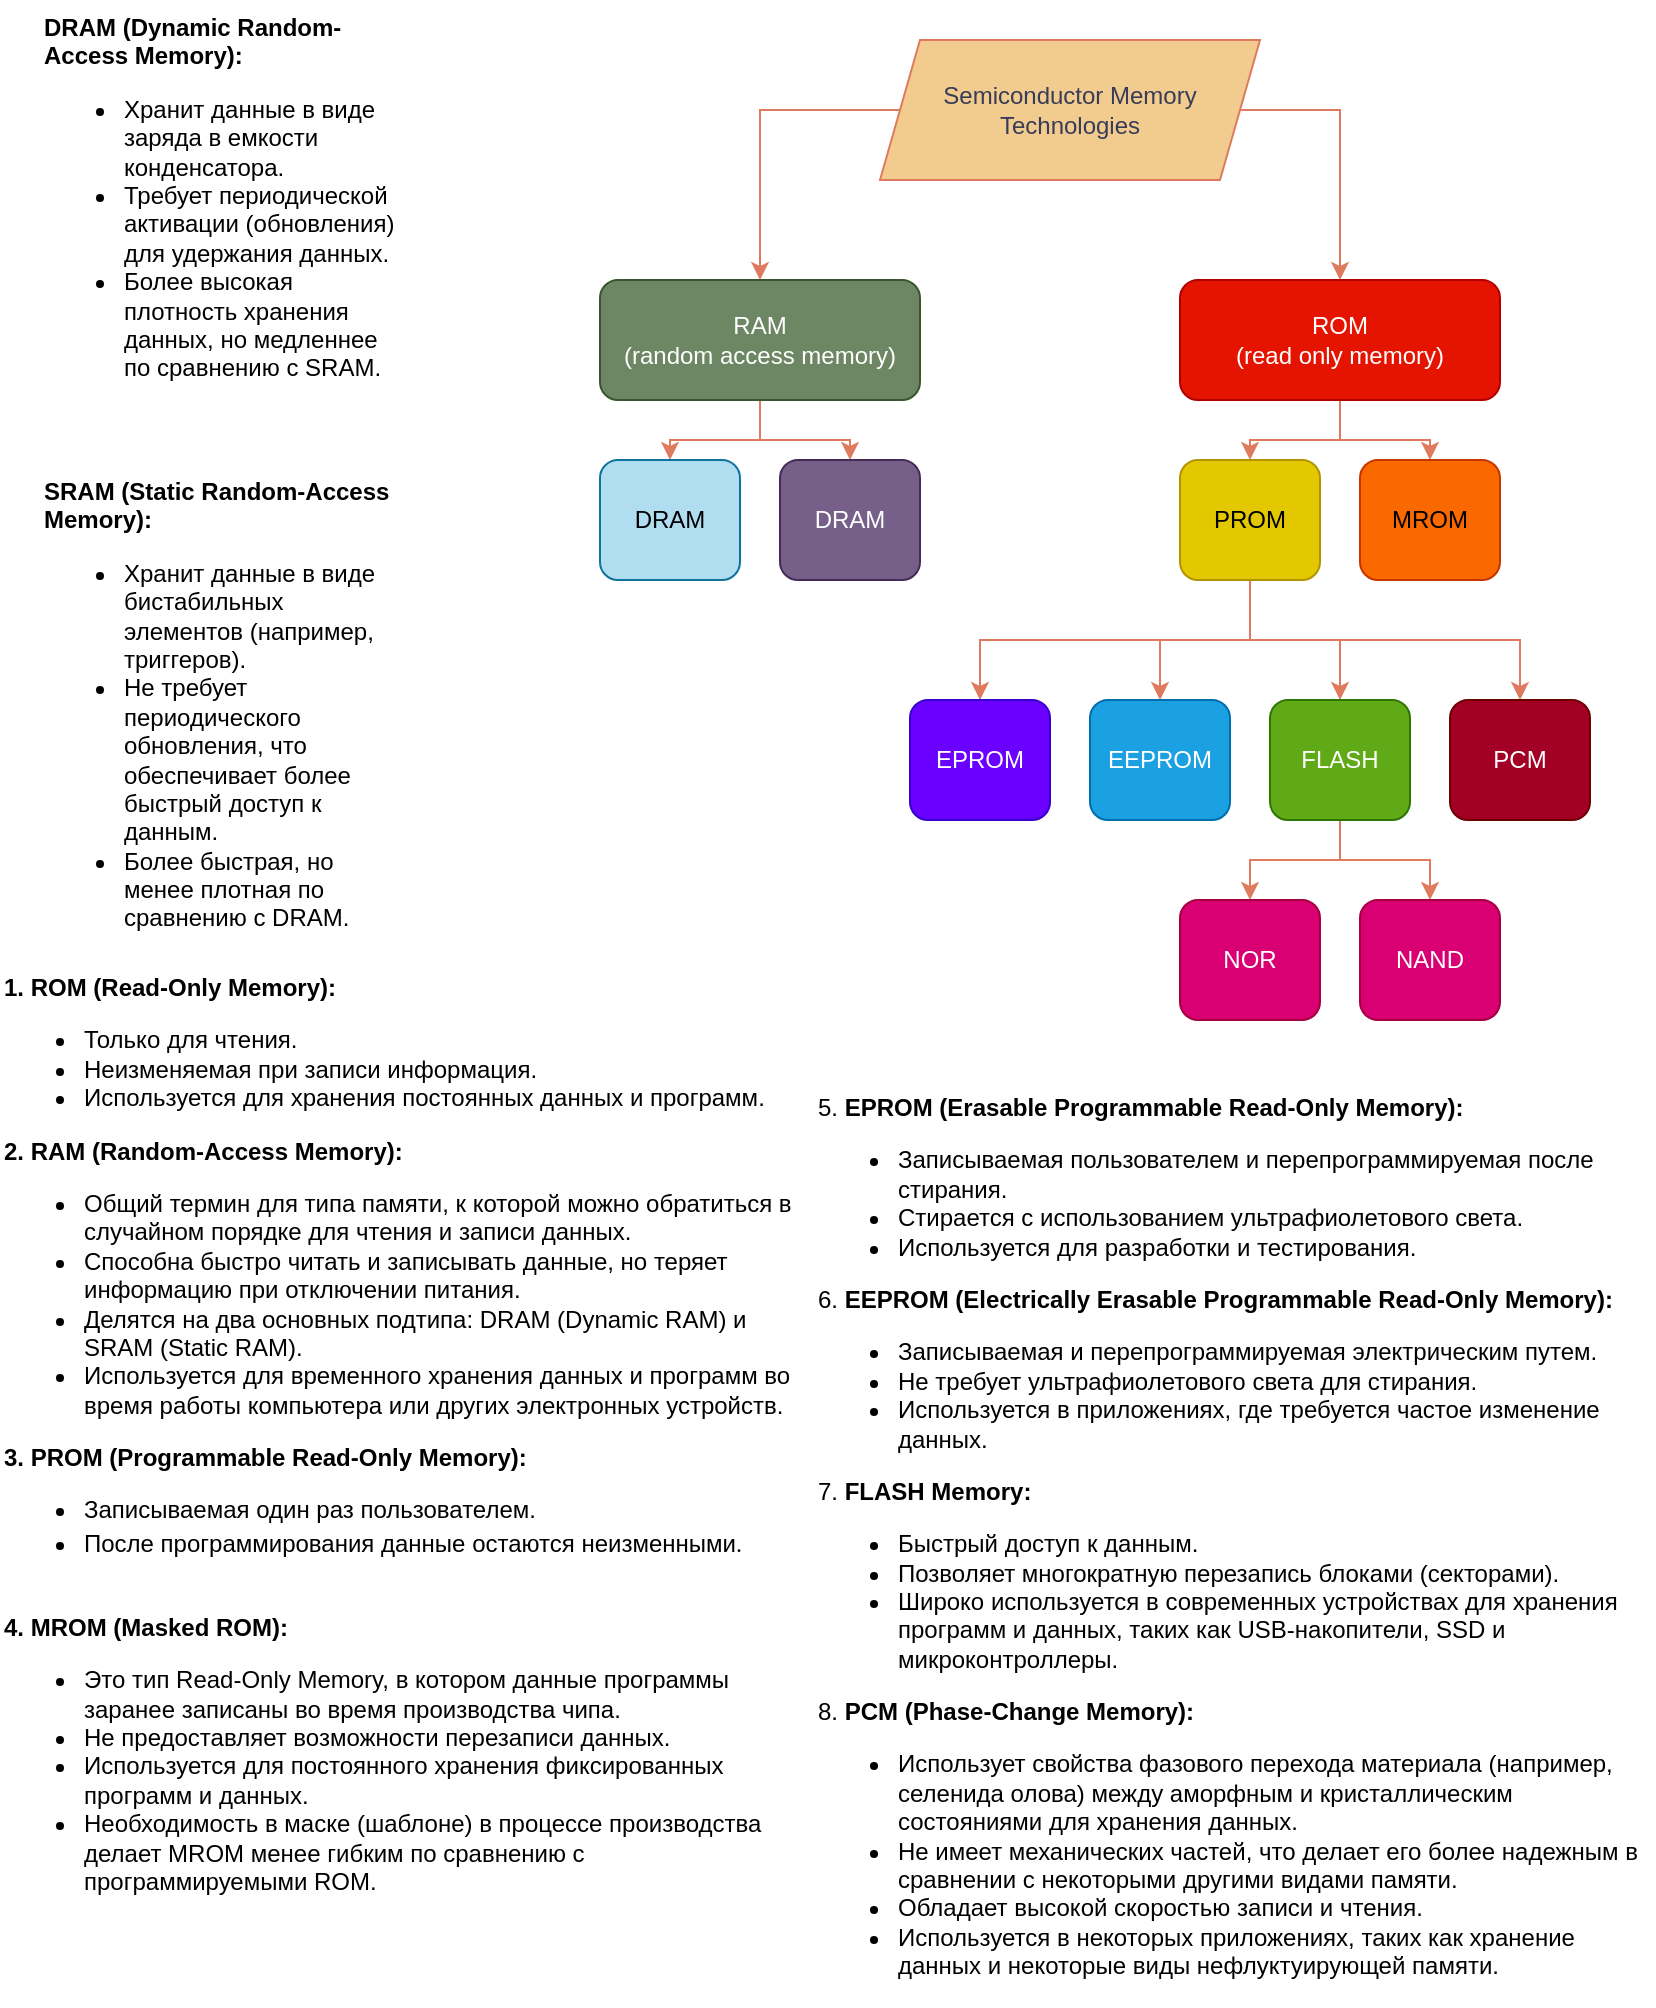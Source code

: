 <mxfile version="22.0.2" type="device">
  <diagram name="Страница — 1" id="7B8ZxjvghAJlgUH0ggax">
    <mxGraphModel dx="592" dy="350" grid="1" gridSize="10" guides="1" tooltips="1" connect="1" arrows="1" fold="1" page="1" pageScale="1" pageWidth="827" pageHeight="1169" math="0" shadow="0">
      <root>
        <mxCell id="0" />
        <mxCell id="1" parent="0" />
        <mxCell id="bGw3xRpWZ3hDp7nRGHOz-5" style="edgeStyle=orthogonalEdgeStyle;rounded=0;orthogonalLoop=1;jettySize=auto;html=1;exitX=0;exitY=0.5;exitDx=0;exitDy=0;entryX=0.5;entryY=0;entryDx=0;entryDy=0;strokeColor=#E07A5F;fontColor=default;fillColor=#F2CC8F;labelBackgroundColor=none;" edge="1" parent="1" source="bGw3xRpWZ3hDp7nRGHOz-2" target="bGw3xRpWZ3hDp7nRGHOz-3">
          <mxGeometry relative="1" as="geometry">
            <Array as="points">
              <mxPoint x="380" y="65" />
            </Array>
          </mxGeometry>
        </mxCell>
        <mxCell id="bGw3xRpWZ3hDp7nRGHOz-6" style="edgeStyle=orthogonalEdgeStyle;rounded=0;orthogonalLoop=1;jettySize=auto;html=1;exitX=1;exitY=0.5;exitDx=0;exitDy=0;entryX=0.5;entryY=0;entryDx=0;entryDy=0;strokeColor=#E07A5F;fontColor=default;fillColor=#F2CC8F;labelBackgroundColor=none;" edge="1" parent="1" source="bGw3xRpWZ3hDp7nRGHOz-2">
          <mxGeometry relative="1" as="geometry">
            <mxPoint x="670" y="150" as="targetPoint" />
            <Array as="points">
              <mxPoint x="670" y="65" />
            </Array>
          </mxGeometry>
        </mxCell>
        <mxCell id="bGw3xRpWZ3hDp7nRGHOz-2" value="Semiconductor Memory&lt;br&gt;Technologies" style="shape=parallelogram;perimeter=parallelogramPerimeter;whiteSpace=wrap;html=1;fixedSize=1;strokeColor=#E07A5F;fontColor=#393C56;fillColor=#F2CC8F;labelBackgroundColor=none;" vertex="1" parent="1">
          <mxGeometry x="440" y="30" width="190" height="70" as="geometry" />
        </mxCell>
        <mxCell id="bGw3xRpWZ3hDp7nRGHOz-10" style="edgeStyle=orthogonalEdgeStyle;rounded=0;orthogonalLoop=1;jettySize=auto;html=1;exitX=0.5;exitY=1;exitDx=0;exitDy=0;entryX=0.5;entryY=0;entryDx=0;entryDy=0;strokeColor=#E07A5F;fontColor=#393C56;fillColor=#F2CC8F;" edge="1" parent="1" source="bGw3xRpWZ3hDp7nRGHOz-3" target="bGw3xRpWZ3hDp7nRGHOz-8">
          <mxGeometry relative="1" as="geometry" />
        </mxCell>
        <mxCell id="bGw3xRpWZ3hDp7nRGHOz-11" style="edgeStyle=orthogonalEdgeStyle;rounded=0;orthogonalLoop=1;jettySize=auto;html=1;exitX=0.5;exitY=1;exitDx=0;exitDy=0;entryX=0.5;entryY=0;entryDx=0;entryDy=0;strokeColor=#E07A5F;fontColor=#393C56;fillColor=#F2CC8F;" edge="1" parent="1" source="bGw3xRpWZ3hDp7nRGHOz-3" target="bGw3xRpWZ3hDp7nRGHOz-9">
          <mxGeometry relative="1" as="geometry" />
        </mxCell>
        <mxCell id="bGw3xRpWZ3hDp7nRGHOz-3" value="RAM&lt;br&gt;(random access memory)" style="rounded=1;whiteSpace=wrap;html=1;strokeColor=#3A5431;fontColor=#ffffff;fillColor=#6d8764;labelBackgroundColor=none;" vertex="1" parent="1">
          <mxGeometry x="300" y="150" width="160" height="60" as="geometry" />
        </mxCell>
        <mxCell id="bGw3xRpWZ3hDp7nRGHOz-14" style="edgeStyle=orthogonalEdgeStyle;rounded=0;orthogonalLoop=1;jettySize=auto;html=1;exitX=0.5;exitY=1;exitDx=0;exitDy=0;entryX=0.5;entryY=0;entryDx=0;entryDy=0;strokeColor=#E07A5F;fontColor=#393C56;fillColor=#F2CC8F;" edge="1" parent="1" source="bGw3xRpWZ3hDp7nRGHOz-7" target="bGw3xRpWZ3hDp7nRGHOz-12">
          <mxGeometry relative="1" as="geometry" />
        </mxCell>
        <mxCell id="bGw3xRpWZ3hDp7nRGHOz-15" style="edgeStyle=orthogonalEdgeStyle;rounded=0;orthogonalLoop=1;jettySize=auto;html=1;exitX=0.5;exitY=1;exitDx=0;exitDy=0;entryX=0.5;entryY=0;entryDx=0;entryDy=0;strokeColor=#E07A5F;fontColor=#393C56;fillColor=#F2CC8F;" edge="1" parent="1" source="bGw3xRpWZ3hDp7nRGHOz-7" target="bGw3xRpWZ3hDp7nRGHOz-13">
          <mxGeometry relative="1" as="geometry" />
        </mxCell>
        <mxCell id="bGw3xRpWZ3hDp7nRGHOz-7" value="ROM&lt;br&gt;(read only memory)" style="rounded=1;whiteSpace=wrap;html=1;strokeColor=#B20000;fontColor=#ffffff;fillColor=#e51400;labelBackgroundColor=none;" vertex="1" parent="1">
          <mxGeometry x="590" y="150" width="160" height="60" as="geometry" />
        </mxCell>
        <mxCell id="bGw3xRpWZ3hDp7nRGHOz-8" value="DRAM" style="rounded=1;whiteSpace=wrap;html=1;strokeColor=#10739e;fillColor=#b1ddf0;labelBackgroundColor=none;" vertex="1" parent="1">
          <mxGeometry x="300" y="240" width="70" height="60" as="geometry" />
        </mxCell>
        <mxCell id="bGw3xRpWZ3hDp7nRGHOz-9" value="DRAM" style="rounded=1;whiteSpace=wrap;html=1;strokeColor=#432D57;fillColor=#76608a;labelBackgroundColor=none;fontColor=#ffffff;" vertex="1" parent="1">
          <mxGeometry x="390" y="240" width="70" height="60" as="geometry" />
        </mxCell>
        <mxCell id="bGw3xRpWZ3hDp7nRGHOz-20" style="edgeStyle=orthogonalEdgeStyle;rounded=0;orthogonalLoop=1;jettySize=auto;html=1;exitX=0.5;exitY=1;exitDx=0;exitDy=0;entryX=0.5;entryY=0;entryDx=0;entryDy=0;strokeColor=#E07A5F;fontColor=#393C56;fillColor=#F2CC8F;" edge="1" parent="1" source="bGw3xRpWZ3hDp7nRGHOz-12" target="bGw3xRpWZ3hDp7nRGHOz-16">
          <mxGeometry relative="1" as="geometry" />
        </mxCell>
        <mxCell id="bGw3xRpWZ3hDp7nRGHOz-21" style="edgeStyle=orthogonalEdgeStyle;rounded=0;orthogonalLoop=1;jettySize=auto;html=1;exitX=0.5;exitY=1;exitDx=0;exitDy=0;entryX=0.5;entryY=0;entryDx=0;entryDy=0;strokeColor=#E07A5F;fontColor=#393C56;fillColor=#F2CC8F;" edge="1" parent="1" source="bGw3xRpWZ3hDp7nRGHOz-12" target="bGw3xRpWZ3hDp7nRGHOz-17">
          <mxGeometry relative="1" as="geometry" />
        </mxCell>
        <mxCell id="bGw3xRpWZ3hDp7nRGHOz-22" style="edgeStyle=orthogonalEdgeStyle;rounded=0;orthogonalLoop=1;jettySize=auto;html=1;exitX=0.5;exitY=1;exitDx=0;exitDy=0;entryX=0.5;entryY=0;entryDx=0;entryDy=0;strokeColor=#E07A5F;fontColor=#393C56;fillColor=#F2CC8F;" edge="1" parent="1" source="bGw3xRpWZ3hDp7nRGHOz-12" target="bGw3xRpWZ3hDp7nRGHOz-18">
          <mxGeometry relative="1" as="geometry" />
        </mxCell>
        <mxCell id="bGw3xRpWZ3hDp7nRGHOz-23" style="edgeStyle=orthogonalEdgeStyle;rounded=0;orthogonalLoop=1;jettySize=auto;html=1;exitX=0.5;exitY=1;exitDx=0;exitDy=0;entryX=0.5;entryY=0;entryDx=0;entryDy=0;strokeColor=#E07A5F;fontColor=#393C56;fillColor=#F2CC8F;" edge="1" parent="1" source="bGw3xRpWZ3hDp7nRGHOz-12" target="bGw3xRpWZ3hDp7nRGHOz-19">
          <mxGeometry relative="1" as="geometry" />
        </mxCell>
        <mxCell id="bGw3xRpWZ3hDp7nRGHOz-12" value="PROM" style="rounded=1;whiteSpace=wrap;html=1;strokeColor=#B09500;fillColor=#e3c800;labelBackgroundColor=none;fontColor=#000000;" vertex="1" parent="1">
          <mxGeometry x="590" y="240" width="70" height="60" as="geometry" />
        </mxCell>
        <mxCell id="bGw3xRpWZ3hDp7nRGHOz-13" value="MROM" style="rounded=1;whiteSpace=wrap;html=1;strokeColor=#C73500;fillColor=#fa6800;labelBackgroundColor=none;fontColor=#000000;" vertex="1" parent="1">
          <mxGeometry x="680" y="240" width="70" height="60" as="geometry" />
        </mxCell>
        <mxCell id="bGw3xRpWZ3hDp7nRGHOz-16" value="EPROM" style="rounded=1;whiteSpace=wrap;html=1;strokeColor=#3700CC;fillColor=#6a00ff;labelBackgroundColor=none;fontColor=#ffffff;" vertex="1" parent="1">
          <mxGeometry x="455" y="360" width="70" height="60" as="geometry" />
        </mxCell>
        <mxCell id="bGw3xRpWZ3hDp7nRGHOz-17" value="EEPROM" style="rounded=1;whiteSpace=wrap;html=1;strokeColor=#006EAF;fillColor=#1ba1e2;labelBackgroundColor=none;fontColor=#ffffff;" vertex="1" parent="1">
          <mxGeometry x="545" y="360" width="70" height="60" as="geometry" />
        </mxCell>
        <mxCell id="bGw3xRpWZ3hDp7nRGHOz-26" style="edgeStyle=orthogonalEdgeStyle;rounded=0;orthogonalLoop=1;jettySize=auto;html=1;exitX=0.5;exitY=1;exitDx=0;exitDy=0;entryX=0.5;entryY=0;entryDx=0;entryDy=0;strokeColor=#E07A5F;fontColor=#393C56;fillColor=#F2CC8F;" edge="1" parent="1" source="bGw3xRpWZ3hDp7nRGHOz-18" target="bGw3xRpWZ3hDp7nRGHOz-24">
          <mxGeometry relative="1" as="geometry" />
        </mxCell>
        <mxCell id="bGw3xRpWZ3hDp7nRGHOz-27" style="edgeStyle=orthogonalEdgeStyle;rounded=0;orthogonalLoop=1;jettySize=auto;html=1;exitX=0.5;exitY=1;exitDx=0;exitDy=0;entryX=0.5;entryY=0;entryDx=0;entryDy=0;strokeColor=#E07A5F;fontColor=#393C56;fillColor=#F2CC8F;" edge="1" parent="1" source="bGw3xRpWZ3hDp7nRGHOz-18" target="bGw3xRpWZ3hDp7nRGHOz-25">
          <mxGeometry relative="1" as="geometry" />
        </mxCell>
        <mxCell id="bGw3xRpWZ3hDp7nRGHOz-18" value="FLASH" style="rounded=1;whiteSpace=wrap;html=1;strokeColor=#2D7600;fillColor=#60a917;labelBackgroundColor=none;fontColor=#ffffff;" vertex="1" parent="1">
          <mxGeometry x="635" y="360" width="70" height="60" as="geometry" />
        </mxCell>
        <mxCell id="bGw3xRpWZ3hDp7nRGHOz-19" value="PCM" style="rounded=1;whiteSpace=wrap;html=1;strokeColor=#6F0000;fillColor=#a20025;labelBackgroundColor=none;fontColor=#ffffff;" vertex="1" parent="1">
          <mxGeometry x="725" y="360" width="70" height="60" as="geometry" />
        </mxCell>
        <mxCell id="bGw3xRpWZ3hDp7nRGHOz-24" value="NOR" style="rounded=1;whiteSpace=wrap;html=1;strokeColor=#A50040;fillColor=#d80073;labelBackgroundColor=none;fontColor=#ffffff;" vertex="1" parent="1">
          <mxGeometry x="590" y="460" width="70" height="60" as="geometry" />
        </mxCell>
        <mxCell id="bGw3xRpWZ3hDp7nRGHOz-25" value="NAND" style="rounded=1;whiteSpace=wrap;html=1;strokeColor=#A50040;fillColor=#d80073;labelBackgroundColor=none;fontColor=#ffffff;" vertex="1" parent="1">
          <mxGeometry x="680" y="460" width="70" height="60" as="geometry" />
        </mxCell>
        <mxCell id="bGw3xRpWZ3hDp7nRGHOz-28" value="&lt;font color=&quot;#000000&quot;&gt;&lt;strong style=&quot;background-color: initial;&quot;&gt;DRAM (Dynamic Random-Access Memory):&lt;/strong&gt;&lt;br&gt;&lt;ul&gt;&lt;li&gt;&lt;font color=&quot;#000000&quot;&gt;&lt;span style=&quot;background-color: initial;&quot;&gt;Хранит данные в виде заряда в емкости конденсатора.&lt;/span&gt;&lt;/font&gt;&lt;/li&gt;&lt;li&gt;&lt;font color=&quot;#000000&quot;&gt;&lt;span style=&quot;background-color: initial;&quot;&gt;Требует периодической активации (обновления) для удержания данных.&lt;/span&gt;&lt;/font&gt;&lt;/li&gt;&lt;li&gt;&lt;font color=&quot;#000000&quot;&gt;&lt;span style=&quot;background-color: initial;&quot;&gt;Более высокая плотность хранения данных, но медленнее по сравнению с SRAM.&lt;/span&gt;&lt;/font&gt;&lt;/li&gt;&lt;/ul&gt;&lt;/font&gt;" style="text;whiteSpace=wrap;html=1;fontColor=#393C56;" vertex="1" parent="1">
          <mxGeometry x="20" y="10" width="180" height="120" as="geometry" />
        </mxCell>
        <mxCell id="bGw3xRpWZ3hDp7nRGHOz-29" value="&lt;p&gt;&lt;font color=&quot;#000000&quot;&gt;&lt;strong style=&quot;background-color: initial;&quot;&gt;SRAM (Static Random-Access Memory):&lt;/strong&gt;&lt;br&gt;&lt;/font&gt;&lt;/p&gt;&lt;font color=&quot;#000000&quot;&gt;&lt;ul&gt;&lt;li&gt;&lt;font color=&quot;#000000&quot;&gt;&lt;span style=&quot;background-color: initial;&quot;&gt;Хранит данные в виде бистабильных элементов (например, триггеров).&lt;/span&gt;&lt;/font&gt;&lt;/li&gt;&lt;li&gt;&lt;font color=&quot;#000000&quot;&gt;&lt;span style=&quot;background-color: initial;&quot;&gt;Не требует периодического обновления, что обеспечивает более быстрый доступ к данным.&lt;/span&gt;&lt;/font&gt;&lt;/li&gt;&lt;li&gt;&lt;font color=&quot;#000000&quot;&gt;&lt;span style=&quot;background-color: initial;&quot;&gt;Более быстрая, но менее плотная по сравнению с DRAM.&lt;/span&gt;&lt;/font&gt;&lt;/li&gt;&lt;/ul&gt;&lt;/font&gt;&lt;p&gt;&lt;/p&gt;" style="text;whiteSpace=wrap;html=1;fontColor=#FFFFFF;" vertex="1" parent="1">
          <mxGeometry x="20" y="230" width="180" height="120" as="geometry" />
        </mxCell>
        <mxCell id="bGw3xRpWZ3hDp7nRGHOz-30" value="&lt;font color=&quot;#000000&quot;&gt;&lt;strong style=&quot;background-color: initial;&quot;&gt;1. ROM (Read-Only Memory):&lt;/strong&gt;&lt;br&gt;&lt;ul&gt;&lt;li&gt;&lt;font color=&quot;#000000&quot;&gt;&lt;span style=&quot;background-color: initial;&quot;&gt;Только для чтения.&lt;/span&gt;&lt;/font&gt;&lt;/li&gt;&lt;li&gt;&lt;font color=&quot;#000000&quot;&gt;&lt;span style=&quot;background-color: initial;&quot;&gt;Неизменяемая при записи информация.&lt;/span&gt;&lt;/font&gt;&lt;/li&gt;&lt;li&gt;&lt;font color=&quot;#000000&quot;&gt;&lt;span style=&quot;background-color: initial;&quot;&gt;Используется для хранения постоянных данных и программ&lt;/span&gt;&lt;span style=&quot;background-color: initial;&quot;&gt;.&lt;/span&gt;&lt;/font&gt;&lt;/li&gt;&lt;/ul&gt;&lt;p style=&quot;background-color: initial; display: inline !important;&quot;&gt;&lt;strong&gt;2. RAM (Random-Access Memory):&lt;/strong&gt;&lt;/p&gt;&lt;/font&gt;&lt;p style=&quot;background-color: initial;&quot;&gt;&lt;font color=&quot;#000000&quot;&gt;&lt;strong&gt;&lt;/strong&gt;&lt;/font&gt;&lt;/p&gt;&lt;font color=&quot;#000000&quot;&gt;&lt;ul&gt;&lt;li&gt;&lt;font color=&quot;#000000&quot;&gt;&lt;span style=&quot;background-color: initial;&quot;&gt;Общий термин для типа памяти, к которой можно обратиться в случайном порядке для чтения и записи данных.&lt;/span&gt;&lt;/font&gt;&lt;/li&gt;&lt;li&gt;&lt;font color=&quot;#000000&quot;&gt;&lt;span style=&quot;background-color: initial;&quot;&gt;Способна быстро читать и записывать данные, но теряет информацию при отключении питания.&lt;/span&gt;&lt;/font&gt;&lt;/li&gt;&lt;li&gt;&lt;font color=&quot;#000000&quot;&gt;&lt;span style=&quot;background-color: initial;&quot;&gt;Делятся на два основных подтипа: DRAM (Dynamic RAM) и SRAM (Static RAM).&lt;/span&gt;&lt;/font&gt;&lt;/li&gt;&lt;li&gt;&lt;font color=&quot;#000000&quot;&gt;&lt;span style=&quot;background-color: initial;&quot;&gt;Используется для временного хранения данных и программ во время работы компьютера или других электронных устройств.&lt;/span&gt;&lt;/font&gt;&lt;/li&gt;&lt;/ul&gt;&lt;/font&gt;&lt;p style=&quot;mso-margin-top-alt:auto;mso-margin-bottom-alt:auto;&lt;br/&gt;line-height:normal&quot; class=&quot;MsoNormal&quot;&gt;&lt;b&gt;&lt;font color=&quot;#000000&quot;&gt;3. PROM (Programmable Read-Only Memory):&lt;/font&gt;&lt;/b&gt;&lt;/p&gt;&lt;ul style=&quot;line-height: 120%;&quot; type=&quot;disc&quot;&gt; &lt;li style=&quot;color:black;mso-themecolor:text1;mso-margin-top-alt:&lt;br/&gt;     auto;mso-margin-bottom-alt:auto;line-height:normal;mso-list:l0 level1 lfo1;&lt;br/&gt;     tab-stops:list 36.0pt&quot; class=&quot;MsoNormal&quot;&gt;&lt;span style=&quot;border: 1pt none windowtext; padding: 0cm;&quot;&gt;Записываемая один раз пользователем.&lt;/span&gt;&lt;/li&gt; &lt;li style=&quot;color:black;mso-themecolor:text1;mso-margin-top-alt:&lt;br/&gt;     auto;mso-margin-bottom-alt:auto;line-height:normal;mso-list:l0 level1 lfo1;&lt;br/&gt;     tab-stops:list 36.0pt&quot; class=&quot;MsoNormal&quot;&gt;&lt;span style=&quot;border: 1pt none windowtext; padding: 0cm;&quot;&gt;После программирования данные остаются неизменными&lt;/span&gt;&lt;span style=&quot;font-family: &amp;quot;Times New Roman&amp;quot;, serif; border: 1pt none windowtext; padding: 0cm;&quot;&gt;.&lt;/span&gt;&lt;span style=&quot;font-size:12.0pt;font-family:&amp;quot;Times New Roman&amp;quot;,serif;mso-fareast-font-family:&lt;br/&gt;     &amp;quot;Times New Roman&amp;quot;;mso-fareast-language:RU&quot;&gt;&lt;/span&gt;&lt;/li&gt;&lt;br&gt;&lt;/ul&gt;&lt;p&gt;&lt;/p&gt;&lt;p&gt;&lt;/p&gt;&lt;p&gt;&lt;/p&gt;&lt;p&gt;&lt;/p&gt;&lt;p&gt;&lt;/p&gt;&lt;p&gt;&lt;/p&gt;&lt;p style=&quot;background-color: initial; display: inline !important;&quot;&gt;&lt;strong&gt;&lt;font color=&quot;#000000&quot;&gt;4. MROM (Masked ROM):&lt;/font&gt;&lt;/strong&gt;&lt;/p&gt;&lt;p style=&quot;background-color: initial;&quot;&gt;&lt;font color=&quot;#000000&quot;&gt;&lt;strong&gt;&lt;/strong&gt;&lt;/font&gt;&lt;/p&gt;&lt;font color=&quot;#000000&quot;&gt;&lt;ul&gt;&lt;li&gt;&lt;font color=&quot;#000000&quot;&gt;&lt;span style=&quot;background-color: initial;&quot;&gt;Это тип Read-Only Memory, в котором данные программы заранее записаны во время производства чипа.&lt;/span&gt;&lt;/font&gt;&lt;/li&gt;&lt;li&gt;&lt;font color=&quot;#000000&quot;&gt;&lt;span style=&quot;background-color: initial;&quot;&gt;Не предоставляет возможности перезаписи данных.&lt;/span&gt;&lt;/font&gt;&lt;/li&gt;&lt;li&gt;&lt;font color=&quot;#000000&quot;&gt;&lt;span style=&quot;background-color: initial;&quot;&gt;Используется для постоянного хранения фиксированных программ и данных.&lt;/span&gt;&lt;/font&gt;&lt;/li&gt;&lt;li&gt;&lt;font color=&quot;#000000&quot;&gt;&lt;span style=&quot;background-color: initial;&quot;&gt;Необходимость в маске (шаблоне) в процессе производства делает MROM менее гибким по сравнению с программируемыми ROM.&lt;/span&gt;&lt;/font&gt;&lt;/li&gt;&lt;/ul&gt;&lt;/font&gt;" style="text;whiteSpace=wrap;html=1;fontColor=#FFFFFF;" vertex="1" parent="1">
          <mxGeometry y="490" width="403" height="380" as="geometry" />
        </mxCell>
        <mxCell id="bGw3xRpWZ3hDp7nRGHOz-31" value="&lt;div class=&quot;flex flex-grow flex-col max-w-full gap-3 gizmo:gap-0&quot;&gt;&lt;div data-message-author-role=&quot;assistant&quot; data-message-id=&quot;c8209af5-61eb-43c1-ad28-ae1616a19ed6&quot; class=&quot;min-h-[20px] text-message peer flex flex-col items-start gap-3 whitespace-pre-wrap break-words peer-[.text-message]:mt-5 overflow-x-auto&quot;&gt;&lt;div class=&quot;markdown prose w-full break-words dark:prose-invert dark&quot;&gt;&lt;p&gt;&lt;font color=&quot;#000000&quot;&gt;8.&lt;strong&gt; PCM (Phase-Change Memory):&lt;/strong&gt;&lt;/font&gt;&lt;/p&gt;&lt;font color=&quot;#000000&quot;&gt;&lt;ul&gt;&lt;li&gt;&lt;font color=&quot;#000000&quot;&gt;&lt;span style=&quot;background-color: initial;&quot;&gt;Использует свойства фазового перехода материала (например, селенида олова) между аморфным и кристаллическим состояниями для хранения данных.&lt;/span&gt;&lt;/font&gt;&lt;/li&gt;&lt;li&gt;&lt;font color=&quot;#000000&quot;&gt;&lt;span style=&quot;background-color: initial;&quot;&gt;Не имеет механических частей, что делает его более надежным в сравнении с некоторыми другими видами памяти.&lt;/span&gt;&lt;/font&gt;&lt;/li&gt;&lt;li&gt;&lt;font color=&quot;#000000&quot;&gt;&lt;span style=&quot;background-color: initial;&quot;&gt;Обладает высокой скоростью записи и чтения.&lt;/span&gt;&lt;/font&gt;&lt;/li&gt;&lt;li&gt;&lt;font color=&quot;#000000&quot;&gt;&lt;span style=&quot;background-color: initial;&quot;&gt;Используется в некоторых приложениях, таких как хранение данных и некоторые виды нефлуктуирующей памяти.&lt;/span&gt;&lt;/font&gt;&lt;/li&gt;&lt;/ul&gt;&lt;/font&gt;&lt;/div&gt;&lt;/div&gt;&lt;/div&gt;" style="text;whiteSpace=wrap;html=1;fontColor=#FFFFFF;" vertex="1" parent="1">
          <mxGeometry x="407" y="840" width="420" height="170" as="geometry" />
        </mxCell>
        <mxCell id="bGw3xRpWZ3hDp7nRGHOz-35" value="&lt;font color=&quot;#000000&quot;&gt;5. &lt;b style=&quot;&quot;&gt;EPROM (Erasable Programmable Read-Only Memory):&lt;/b&gt;&lt;br&gt;&lt;ul&gt;&lt;li&gt;&lt;span style=&quot;color: rgb(0, 0, 0); background-color: initial;&quot;&gt;Записываемая пользователем и перепрограммируемая после стирания.&lt;/span&gt;&lt;/li&gt;&lt;li&gt;&lt;span style=&quot;color: rgb(0, 0, 0); background-color: initial;&quot;&gt;Стирается с использованием ультрафиолетового света.&lt;/span&gt;&lt;/li&gt;&lt;li&gt;&lt;span style=&quot;color: rgb(0, 0, 0); background-color: initial;&quot;&gt;Используется для разработки и тестирования.&lt;/span&gt;&lt;/li&gt;&lt;/ul&gt;&lt;/font&gt;&lt;font color=&quot;#000000&quot;&gt;6. &lt;b&gt;EEPROM (Electrically Erasable Programmable Read-Only Memory):&lt;/b&gt;&lt;br&gt;&lt;ul&gt;&lt;li&gt;&lt;span style=&quot;color: rgb(0, 0, 0); background-color: initial;&quot;&gt;Записываемая и перепрограммируемая электрическим путем.&lt;/span&gt;&lt;/li&gt;&lt;li&gt;&lt;span style=&quot;color: rgb(0, 0, 0); background-color: initial;&quot;&gt;Не требует ультрафиолетового света для стирания.&lt;/span&gt;&lt;/li&gt;&lt;li&gt;&lt;span style=&quot;color: rgb(0, 0, 0); background-color: initial;&quot;&gt;Используется в приложениях, где требуется частое изменение данных.&lt;/span&gt;&lt;/li&gt;&lt;/ul&gt;&lt;/font&gt;&lt;font color=&quot;#000000&quot;&gt;7. &lt;b&gt;FLASH Memory:&lt;/b&gt;&lt;br&gt;&lt;ul&gt;&lt;li&gt;&lt;span style=&quot;color: rgb(0, 0, 0); background-color: initial;&quot;&gt;Быстрый доступ к данным.&lt;/span&gt;&lt;/li&gt;&lt;li&gt;&lt;span style=&quot;color: rgb(0, 0, 0); background-color: initial;&quot;&gt;Позволяет многократную перезапись блоками (секторами).&lt;/span&gt;&lt;/li&gt;&lt;li&gt;&lt;span style=&quot;color: rgb(0, 0, 0); background-color: initial;&quot;&gt;Широко используется в современных устройствах для хранения программ и данных, таких как USB-накопители, SSD и микроконтроллеры.&lt;/span&gt;&lt;/li&gt;&lt;/ul&gt;&lt;/font&gt;" style="text;whiteSpace=wrap;fontColor=default;html=1;" vertex="1" parent="1">
          <mxGeometry x="407" y="550" width="420" height="290" as="geometry" />
        </mxCell>
      </root>
    </mxGraphModel>
  </diagram>
</mxfile>
